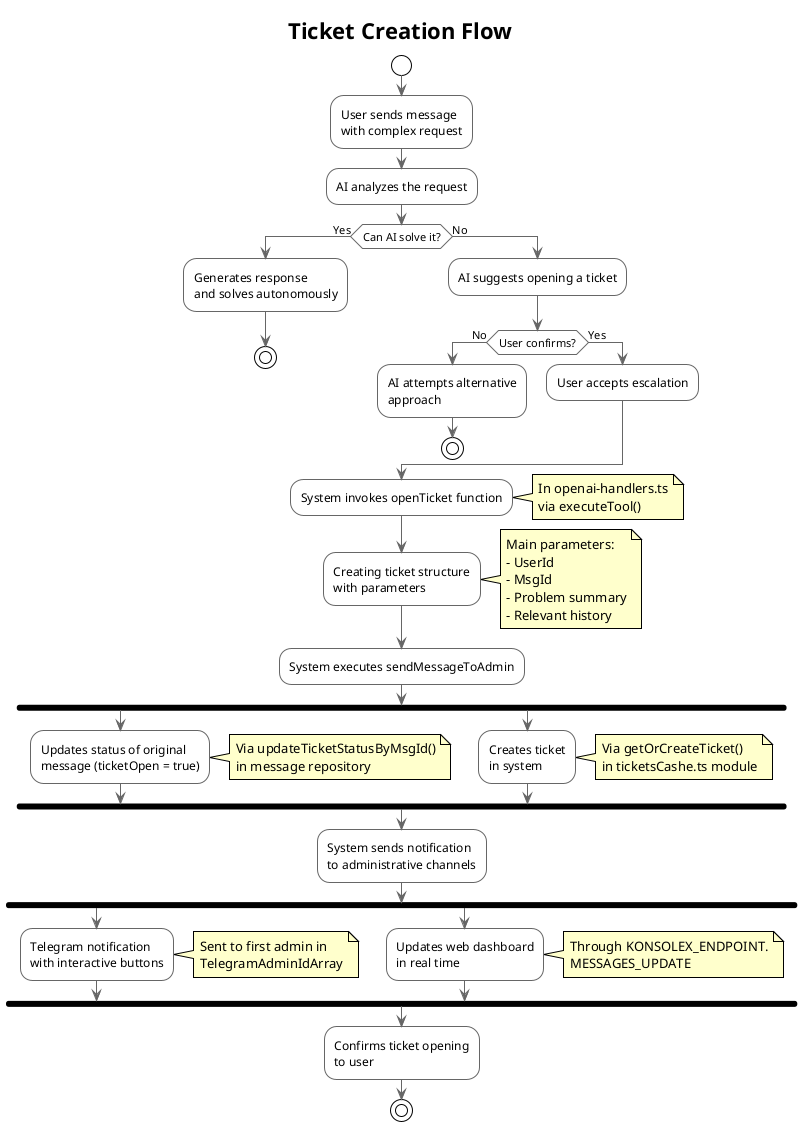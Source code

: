 @startuml Ticket Creation Flow
!theme plain
skinparam ActivityBackgroundColor White
skinparam ActivityBorderColor #666666
skinparam ArrowColor #666666
skinparam ActivityDiamondBackgroundColor White
skinparam NoteBackgroundColor #FFFFCC

title Ticket Creation Flow

start

:User sends message\nwith complex request;

:AI analyzes the request;

if (Can AI solve it?) then (Yes)
  :Generates response\nand solves autonomously;
  stop
else (No)
  :AI suggests opening a ticket;
  if (User confirms?) then (No)
    :AI attempts alternative\napproach;
    stop
  else (Yes)
    :User accepts escalation;
  endif
endif

:System invokes openTicket function;

note right
  In openai-handlers.ts
  via executeTool()
end note

:Creating ticket structure\nwith parameters;

note right
  Main parameters:
  - UserId
  - MsgId
  - Problem summary
  - Relevant history
end note

:System executes sendMessageToAdmin;

fork
  :Updates status of original\nmessage (ticketOpen = true);
  note right
    Via updateTicketStatusByMsgId()
    in message repository
  end note
fork again
  :Creates ticket\nin system;
  note right
    Via getOrCreateTicket()
    in ticketsCashe.ts module
  end note
end fork

:System sends notification\nto administrative channels;

fork
  :Telegram notification\nwith interactive buttons;
  note right
    Sent to first admin in
    TelegramAdminIdArray
  end note
fork again
  :Updates web dashboard\nin real time;
  note right
    Through KONSOLEX_ENDPOINT.
    MESSAGES_UPDATE
  end note
end fork

:Confirms ticket opening\nto user;

stop

@enduml
